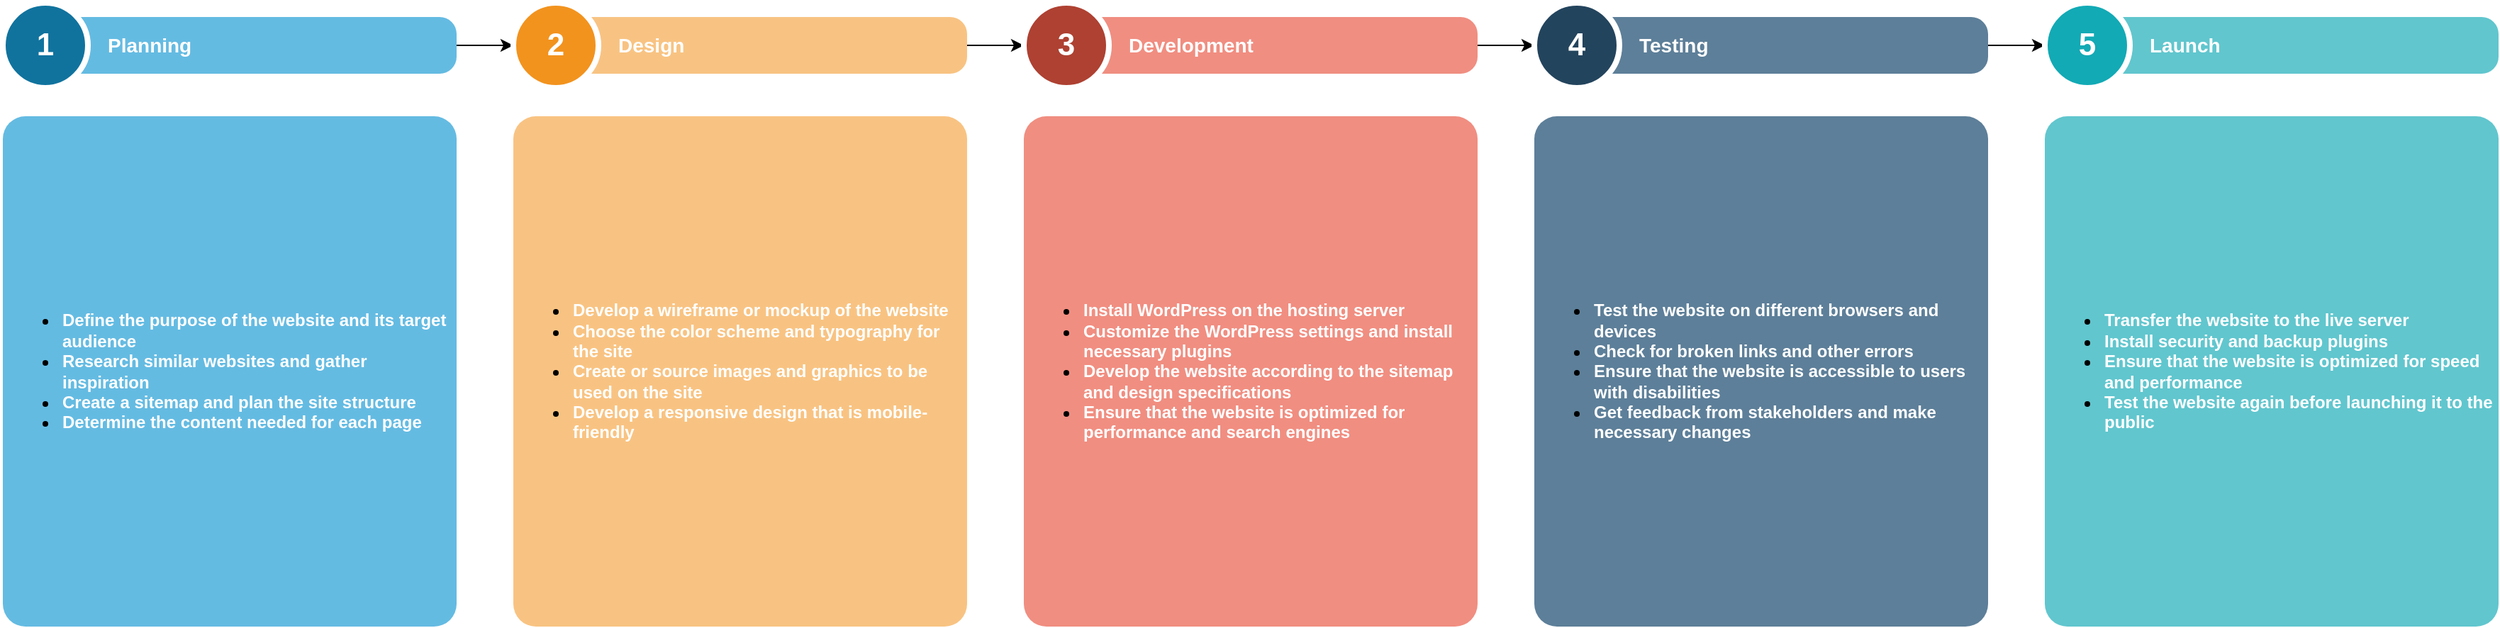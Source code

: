 <mxfile version="21.0.6" type="github">
  <diagram id="prtHgNgQTEPvFCAcTncT" name="Page-1">
    <mxGraphModel dx="2390" dy="1333" grid="1" gridSize="10" guides="1" tooltips="1" connect="1" arrows="1" fold="1" page="1" pageScale="1" pageWidth="827" pageHeight="1169" math="0" shadow="0">
      <root>
        <mxCell id="0" />
        <mxCell id="1" parent="0" />
        <mxCell id="q0WLJByVagW70ZT-mmep-17" value="" style="edgeStyle=orthogonalEdgeStyle;rounded=0;orthogonalLoop=1;jettySize=auto;html=1;" edge="1" parent="1" source="q0WLJByVagW70ZT-mmep-1" target="q0WLJByVagW70ZT-mmep-4">
          <mxGeometry relative="1" as="geometry" />
        </mxCell>
        <mxCell id="q0WLJByVagW70ZT-mmep-1" value="Planning" style="shape=rect;rounded=1;whiteSpace=wrap;html=1;shadow=0;strokeColor=none;fillColor=#64BBE2;arcSize=30;fontSize=14;spacingLeft=42;fontStyle=1;fontColor=#FFFFFF;align=left;" vertex="1" parent="1">
          <mxGeometry x="70" y="50" width="290" height="40" as="geometry" />
        </mxCell>
        <mxCell id="q0WLJByVagW70ZT-mmep-2" value="1" style="shape=ellipse;perimeter=ellipsePerimeter;fontSize=22;fontStyle=1;shadow=0;strokeColor=#ffffff;fillColor=#10739E;strokeWidth=4;fontColor=#ffffff;align=center;whiteSpace=wrap;html=1;" vertex="1" parent="1">
          <mxGeometry x="40" y="40" width="60" height="60" as="geometry" />
        </mxCell>
        <mxCell id="q0WLJByVagW70ZT-mmep-18" value="" style="edgeStyle=orthogonalEdgeStyle;rounded=0;orthogonalLoop=1;jettySize=auto;html=1;" edge="1" parent="1" source="q0WLJByVagW70ZT-mmep-3" target="q0WLJByVagW70ZT-mmep-6">
          <mxGeometry relative="1" as="geometry" />
        </mxCell>
        <mxCell id="q0WLJByVagW70ZT-mmep-3" value="Design" style="shape=rect;rounded=1;whiteSpace=wrap;html=1;shadow=0;strokeColor=none;fillColor=#F8C382;arcSize=30;fontSize=14;spacingLeft=42;fontStyle=1;fontColor=#FFFFFF;align=left;" vertex="1" parent="1">
          <mxGeometry x="430" y="50" width="290" height="40" as="geometry" />
        </mxCell>
        <mxCell id="q0WLJByVagW70ZT-mmep-4" value="2" style="shape=ellipse;perimeter=ellipsePerimeter;fontSize=22;fontStyle=1;shadow=0;strokeColor=#ffffff;fillColor=#F2931E;strokeWidth=4;fontColor=#ffffff;align=center;whiteSpace=wrap;html=1;" vertex="1" parent="1">
          <mxGeometry x="400" y="40" width="60" height="60" as="geometry" />
        </mxCell>
        <mxCell id="q0WLJByVagW70ZT-mmep-19" value="" style="edgeStyle=orthogonalEdgeStyle;rounded=0;orthogonalLoop=1;jettySize=auto;html=1;" edge="1" parent="1" source="q0WLJByVagW70ZT-mmep-5" target="q0WLJByVagW70ZT-mmep-8">
          <mxGeometry relative="1" as="geometry" />
        </mxCell>
        <mxCell id="q0WLJByVagW70ZT-mmep-5" value="Development" style="shape=rect;rounded=1;whiteSpace=wrap;html=1;shadow=0;strokeColor=none;fillColor=#F08E81;arcSize=30;fontSize=14;spacingLeft=42;fontStyle=1;fontColor=#FFFFFF;align=left;" vertex="1" parent="1">
          <mxGeometry x="790" y="50" width="290" height="40" as="geometry" />
        </mxCell>
        <mxCell id="q0WLJByVagW70ZT-mmep-6" value="3" style="shape=ellipse;perimeter=ellipsePerimeter;fontSize=22;fontStyle=1;shadow=0;strokeColor=#ffffff;fillColor=#AE4132;strokeWidth=4;fontColor=#ffffff;align=center;whiteSpace=wrap;html=1;" vertex="1" parent="1">
          <mxGeometry x="760" y="40" width="60" height="60" as="geometry" />
        </mxCell>
        <mxCell id="q0WLJByVagW70ZT-mmep-20" value="" style="edgeStyle=orthogonalEdgeStyle;rounded=0;orthogonalLoop=1;jettySize=auto;html=1;" edge="1" parent="1" source="q0WLJByVagW70ZT-mmep-7" target="q0WLJByVagW70ZT-mmep-10">
          <mxGeometry relative="1" as="geometry" />
        </mxCell>
        <mxCell id="q0WLJByVagW70ZT-mmep-7" value="Testing" style="shape=rect;rounded=1;whiteSpace=wrap;html=1;shadow=0;strokeColor=none;fillColor=#5D7F99;arcSize=30;fontSize=14;spacingLeft=42;fontStyle=1;fontColor=#FFFFFF;align=left;" vertex="1" parent="1">
          <mxGeometry x="1150" y="50" width="290" height="40" as="geometry" />
        </mxCell>
        <mxCell id="q0WLJByVagW70ZT-mmep-8" value="4" style="shape=ellipse;perimeter=ellipsePerimeter;fontSize=22;fontStyle=1;shadow=0;strokeColor=#ffffff;fillColor=#23445D;strokeWidth=4;fontColor=#ffffff;align=center;whiteSpace=wrap;html=1;" vertex="1" parent="1">
          <mxGeometry x="1120" y="40" width="60" height="60" as="geometry" />
        </mxCell>
        <mxCell id="q0WLJByVagW70ZT-mmep-9" value="Launch" style="shape=rect;rounded=1;whiteSpace=wrap;html=1;shadow=0;strokeColor=none;fillColor=#61C6CE;arcSize=30;fontSize=14;spacingLeft=42;fontStyle=1;fontColor=#FFFFFF;align=left;" vertex="1" parent="1">
          <mxGeometry x="1510" y="50" width="290" height="40" as="geometry" />
        </mxCell>
        <mxCell id="q0WLJByVagW70ZT-mmep-10" value="5" style="shape=ellipse;perimeter=ellipsePerimeter;fontSize=22;fontStyle=1;shadow=0;strokeColor=#ffffff;fillColor=#12AAB5;strokeWidth=4;fontColor=#ffffff;align=center;whiteSpace=wrap;html=1;" vertex="1" parent="1">
          <mxGeometry x="1480" y="40" width="60" height="60" as="geometry" />
        </mxCell>
        <mxCell id="q0WLJByVagW70ZT-mmep-11" value="&lt;ul&gt;&lt;li&gt;&lt;b&gt;&lt;font color=&quot;#ffffff&quot;&gt;Define the purpose of the website and its target audience&lt;/font&gt;&lt;/b&gt;&lt;/li&gt;&lt;li&gt;&lt;b&gt;&lt;font color=&quot;#ffffff&quot;&gt;Research similar websites and gather inspiration&lt;/font&gt;&lt;/b&gt;&lt;/li&gt;&lt;li&gt;&lt;b&gt;&lt;font color=&quot;#ffffff&quot;&gt;Create a sitemap and plan the site structure&lt;/font&gt;&lt;/b&gt;&lt;/li&gt;&lt;li&gt;&lt;b&gt;&lt;font color=&quot;#ffffff&quot;&gt;Determine the content needed for each page&lt;/font&gt;&lt;/b&gt;&lt;/li&gt;&lt;/ul&gt;" style="rounded=1;whiteSpace=wrap;html=1;arcSize=5;fillColor=#64bbe2;strokeColor=none;align=left;" vertex="1" parent="1">
          <mxGeometry x="40" y="120" width="320" height="360" as="geometry" />
        </mxCell>
        <mxCell id="q0WLJByVagW70ZT-mmep-23" value="&lt;ul&gt;&lt;li&gt;&lt;span style=&quot;background-color: initial;&quot;&gt;&lt;b&gt;&lt;font color=&quot;#ffffff&quot;&gt;Develop a wireframe or mockup of the website&lt;/font&gt;&lt;/b&gt;&lt;/span&gt;&lt;/li&gt;&lt;li&gt;&lt;span style=&quot;background-color: initial;&quot;&gt;&lt;b&gt;&lt;font color=&quot;#ffffff&quot;&gt;Choose the color scheme and typography for the site&lt;/font&gt;&lt;/b&gt;&lt;/span&gt;&lt;/li&gt;&lt;li&gt;&lt;span style=&quot;background-color: initial;&quot;&gt;&lt;b&gt;&lt;font color=&quot;#ffffff&quot;&gt;Create or source images and graphics to be used on the site&lt;/font&gt;&lt;/b&gt;&lt;/span&gt;&lt;/li&gt;&lt;li&gt;&lt;span style=&quot;background-color: initial;&quot;&gt;&lt;b&gt;&lt;font color=&quot;#ffffff&quot;&gt;Develop a responsive design that is mobile-friendly&lt;/font&gt;&lt;/b&gt;&lt;/span&gt;&lt;/li&gt;&lt;/ul&gt;" style="rounded=1;whiteSpace=wrap;html=1;arcSize=5;fillColor=#f8c382;strokeColor=none;align=left;" vertex="1" parent="1">
          <mxGeometry x="400" y="120" width="320" height="360" as="geometry" />
        </mxCell>
        <mxCell id="q0WLJByVagW70ZT-mmep-24" value="&lt;ul&gt;&lt;li&gt;&lt;b style=&quot;background-color: initial;&quot;&gt;&lt;font color=&quot;#ffffff&quot;&gt;Install WordPress on the hosting server&lt;/font&gt;&lt;/b&gt;&lt;/li&gt;&lt;li&gt;&lt;b style=&quot;background-color: initial;&quot;&gt;&lt;font color=&quot;#ffffff&quot;&gt;Customize the WordPress settings and install necessary plugins&lt;/font&gt;&lt;/b&gt;&lt;/li&gt;&lt;li&gt;&lt;b style=&quot;background-color: initial;&quot;&gt;&lt;font color=&quot;#ffffff&quot;&gt;Develop the website according to the sitemap and design specifications&lt;/font&gt;&lt;/b&gt;&lt;/li&gt;&lt;li&gt;&lt;b style=&quot;background-color: initial;&quot;&gt;&lt;font color=&quot;#ffffff&quot;&gt;Ensure that the website is optimized for performance and search engines&lt;/font&gt;&lt;/b&gt;&lt;/li&gt;&lt;/ul&gt;" style="rounded=1;whiteSpace=wrap;html=1;arcSize=5;fillColor=#f08e81;strokeColor=none;align=left;" vertex="1" parent="1">
          <mxGeometry x="760" y="120" width="320" height="360" as="geometry" />
        </mxCell>
        <mxCell id="q0WLJByVagW70ZT-mmep-25" value="&lt;ul&gt;&lt;li&gt;&lt;b style=&quot;color: rgb(255, 255, 255); background-color: initial;&quot;&gt;Test the website on different browsers and devices&lt;/b&gt;&lt;br&gt;&lt;/li&gt;&lt;li&gt;&lt;font color=&quot;#ffffff&quot;&gt;&lt;b&gt;Check for broken links and other errors&lt;/b&gt;&lt;/font&gt;&lt;/li&gt;&lt;li&gt;&lt;font color=&quot;#ffffff&quot;&gt;&lt;b&gt;Ensure that the website is accessible to users with disabilities&lt;/b&gt;&lt;/font&gt;&lt;/li&gt;&lt;li&gt;&lt;font color=&quot;#ffffff&quot;&gt;&lt;b&gt;Get feedback from stakeholders and make necessary changes&lt;/b&gt;&lt;/font&gt;&lt;/li&gt;&lt;/ul&gt;" style="rounded=1;whiteSpace=wrap;html=1;arcSize=5;fillColor=#5d7f99;strokeColor=none;align=left;" vertex="1" parent="1">
          <mxGeometry x="1120" y="120" width="320" height="360" as="geometry" />
        </mxCell>
        <mxCell id="q0WLJByVagW70ZT-mmep-26" value="&lt;ul&gt;&lt;li&gt;&lt;b style=&quot;color: rgb(255, 255, 255); background-color: initial;&quot;&gt;Transfer the website to the live server&lt;/b&gt;&lt;br&gt;&lt;/li&gt;&lt;li&gt;&lt;font color=&quot;#ffffff&quot;&gt;&lt;b&gt;Install security and backup plugins&lt;/b&gt;&lt;/font&gt;&lt;/li&gt;&lt;li&gt;&lt;font color=&quot;#ffffff&quot;&gt;&lt;b&gt;Ensure that the website is optimized for speed and performance&lt;/b&gt;&lt;/font&gt;&lt;/li&gt;&lt;li&gt;&lt;font color=&quot;#ffffff&quot;&gt;&lt;b&gt;Test the website again before launching it to the public&lt;/b&gt;&lt;/font&gt;&lt;/li&gt;&lt;/ul&gt;" style="rounded=1;whiteSpace=wrap;html=1;arcSize=5;fillColor=#61c6ce;strokeColor=none;align=left;" vertex="1" parent="1">
          <mxGeometry x="1480" y="120" width="320" height="360" as="geometry" />
        </mxCell>
      </root>
    </mxGraphModel>
  </diagram>
</mxfile>
